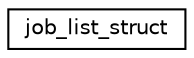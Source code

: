 digraph "Graphical Class Hierarchy"
{
 // LATEX_PDF_SIZE
  edge [fontname="Helvetica",fontsize="10",labelfontname="Helvetica",labelfontsize="10"];
  node [fontname="Helvetica",fontsize="10",shape=record];
  rankdir="LR";
  Node0 [label="job_list_struct",height=0.2,width=0.4,color="black", fillcolor="white", style="filled",URL="$structjob__list__struct.html",tooltip=" "];
}
